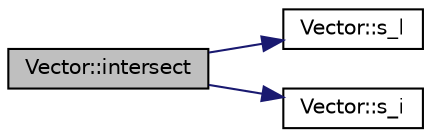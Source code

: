 digraph "Vector::intersect"
{
  edge [fontname="Helvetica",fontsize="10",labelfontname="Helvetica",labelfontsize="10"];
  node [fontname="Helvetica",fontsize="10",shape=record];
  rankdir="LR";
  Node2420 [label="Vector::intersect",height=0.2,width=0.4,color="black", fillcolor="grey75", style="filled", fontcolor="black"];
  Node2420 -> Node2421 [color="midnightblue",fontsize="10",style="solid",fontname="Helvetica"];
  Node2421 [label="Vector::s_l",height=0.2,width=0.4,color="black", fillcolor="white", style="filled",URL="$d5/db2/class_vector.html#ad2dc082288f858d22a528832289e0704"];
  Node2420 -> Node2422 [color="midnightblue",fontsize="10",style="solid",fontname="Helvetica"];
  Node2422 [label="Vector::s_i",height=0.2,width=0.4,color="black", fillcolor="white", style="filled",URL="$d5/db2/class_vector.html#a1c4fe1752523df8119f70dd550244871"];
}
